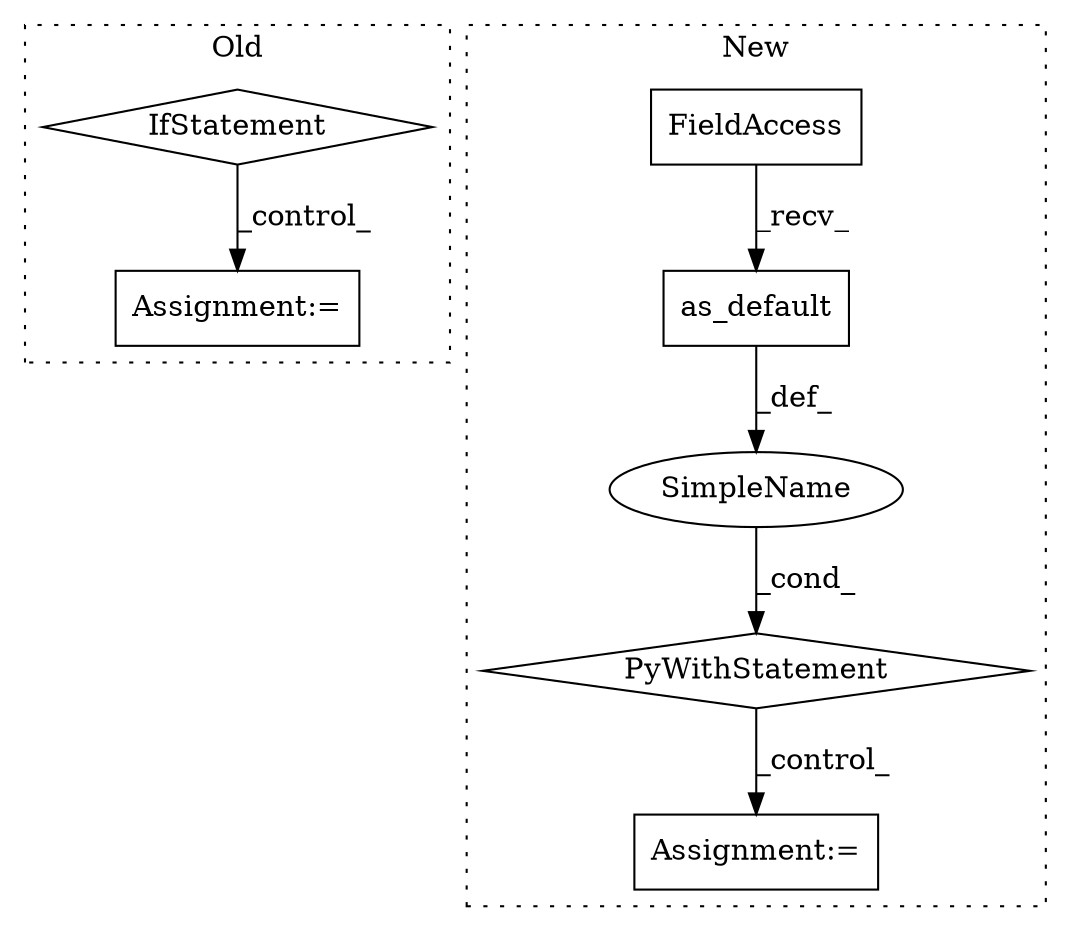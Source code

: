 digraph G {
subgraph cluster0 {
1 [label="IfStatement" a="25" s="18588,18615" l="4,2" shape="diamond"];
6 [label="Assignment:=" a="7" s="18642" l="1" shape="box"];
label = "Old";
style="dotted";
}
subgraph cluster1 {
2 [label="as_default" a="32" s="9498" l="12" shape="box"];
3 [label="PyWithStatement" a="104" s="9478,9510" l="10,2" shape="diamond"];
4 [label="Assignment:=" a="7" s="9578" l="1" shape="box"];
5 [label="SimpleName" a="42" s="" l="" shape="ellipse"];
7 [label="FieldAccess" a="22" s="9488" l="9" shape="box"];
label = "New";
style="dotted";
}
1 -> 6 [label="_control_"];
2 -> 5 [label="_def_"];
3 -> 4 [label="_control_"];
5 -> 3 [label="_cond_"];
7 -> 2 [label="_recv_"];
}